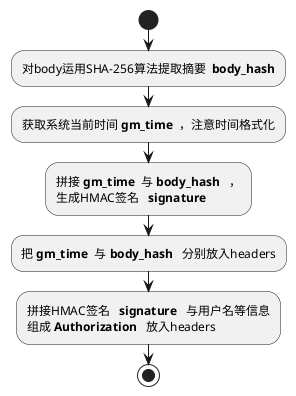 @startuml

start
:对body运用SHA-256算法提取摘要  **body_hash**;
:获取系统当前时间 **gm_time**  ，注意时间格式化;
:拼接 **gm_time**  与 **body_hash**   ，
生成HMAC签名   **signature**;
:把 **gm_time**  与 **body_hash**   分别放入headers;
:拼接HMAC签名   **signature**   与用户名等信息
组成 **Authorization**   放入headers;
stop

@enduml
